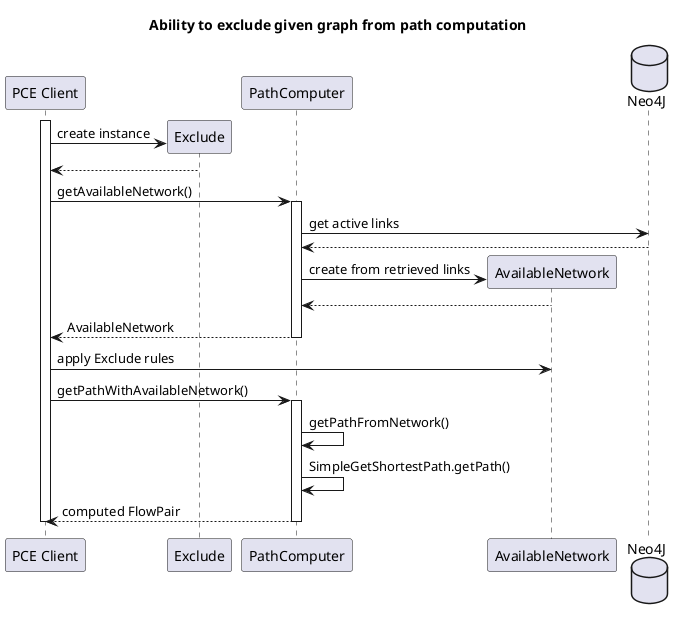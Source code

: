 @startuml
title Ability to exclude given graph from path computation

participant "PCE Client" as Client
participant Exclude
participant "PathComputer" as Computer
participant "AvailableNetwork" as Network
database "Neo4J" as DB

activate Client
create Exclude
Client -> Exclude: create instance
Exclude --> Client

Client -> Computer: getAvailableNetwork()
activate Computer
Computer -> DB: get active links
DB --> Computer
create Network
Computer -> Network: create from retrieved links
Network --> Computer
Computer --> Client: AvailableNetwork
deactivate Computer

Client -> Network: apply Exclude rules

Client -> Computer: getPathWithAvailableNetwork()
activate Computer
Computer -> Computer: getPathFromNetwork()
Computer -> Computer: SimpleGetShortestPath.getPath()
Computer --> Client: computed FlowPair
deactivate Computer

deactivate Client
@enduml